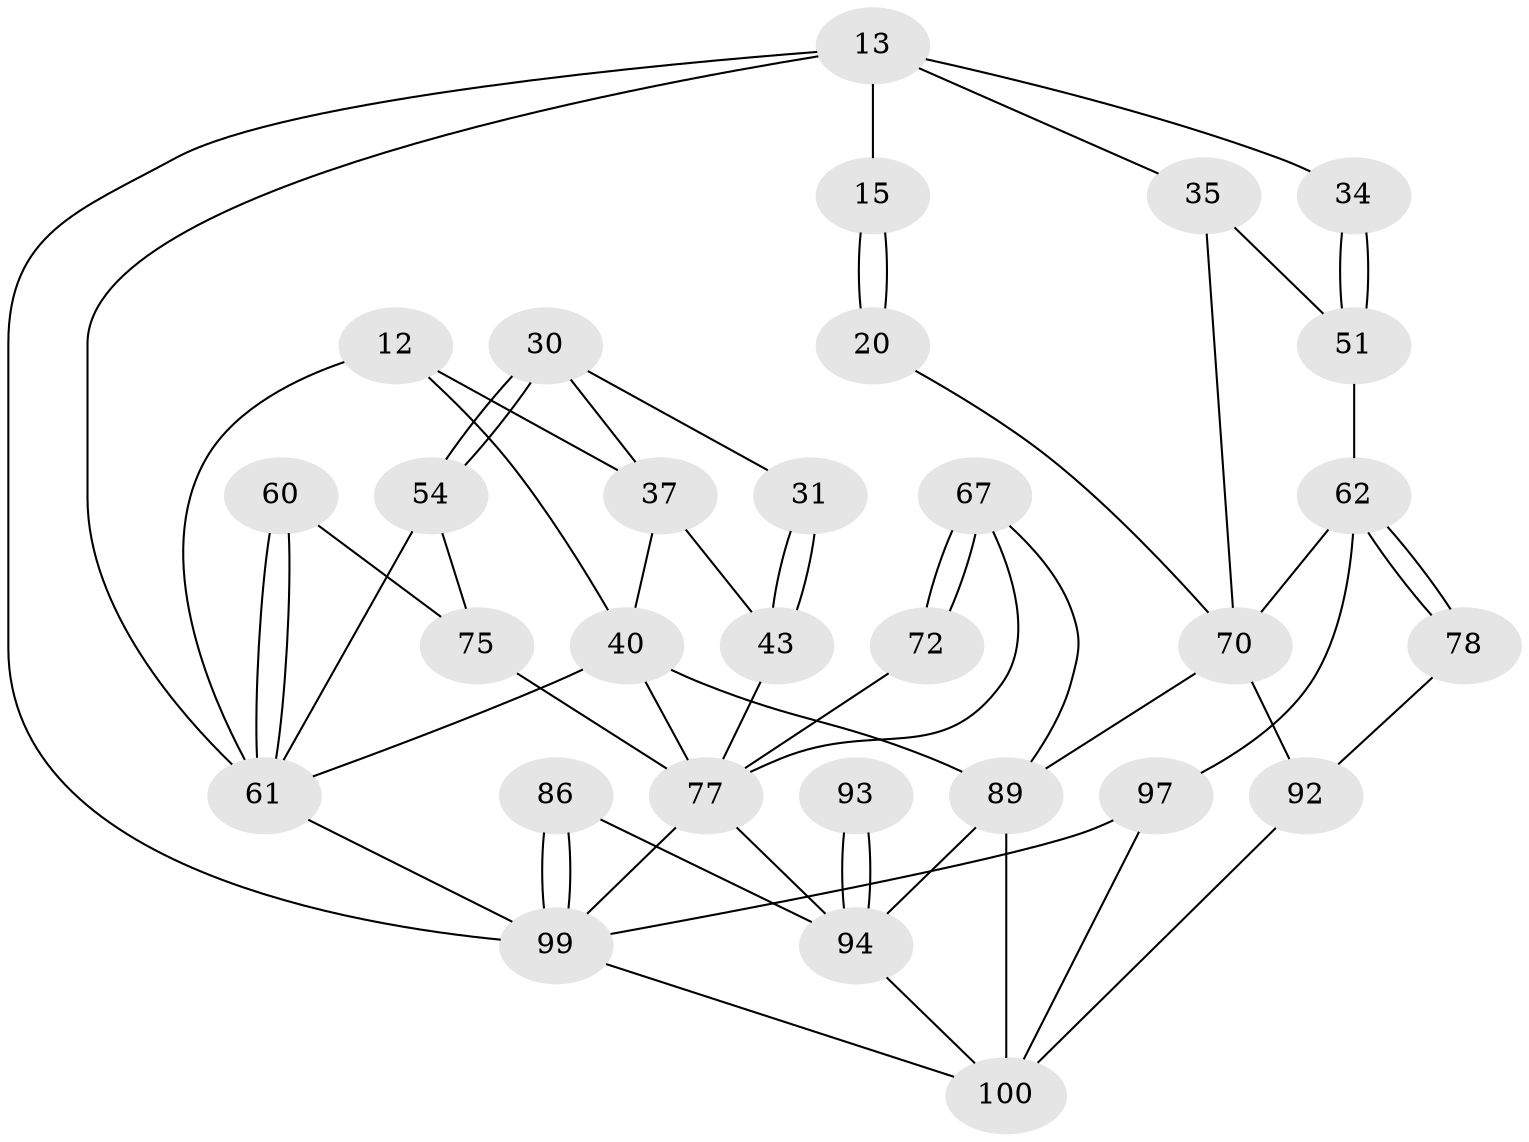// original degree distribution, {3: 0.03, 5: 0.51, 4: 0.23, 6: 0.23}
// Generated by graph-tools (version 1.1) at 2025/05/03/04/25 22:05:20]
// undirected, 30 vertices, 61 edges
graph export_dot {
graph [start="1"]
  node [color=gray90,style=filled];
  12 [pos="+0.6153429309600511+0.002545281011735867",super="+11"];
  13 [pos="+0.2055700699330432+0.09835585535922636",super="+9"];
  15 [pos="+0.3425217852401695+0",super="+14"];
  20 [pos="+0.3721759303667973+0.1670602779724491"];
  30 [pos="+0.9060148126531217+0.3084245315931302",super="+23"];
  31 [pos="+0.8419989169463892+0.3096656831370178"];
  34 [pos="+0+0"];
  35 [pos="+0.15609292202659478+0.2988262573973314",super="+26+27"];
  37 [pos="+0.5961318500873806+0.21804751756169638",super="+29"];
  40 [pos="+0.6025753450518861+0.31215766664126116",super="+38"];
  43 [pos="+0.750685096087964+0.383295161046408",super="+39+32"];
  51 [pos="+0+0.30523304542783924",super="+36+33"];
  54 [pos="+0.9074015462624304+0.3087783623471688",super="+22"];
  60 [pos="+0.9259032033623914+0.4918722004050689"];
  61 [pos="+1+0.5076937275879224",super="+21+8"];
  62 [pos="+0+0.6258905844343697",super="+59"];
  67 [pos="+0.5382014735131246+0.6190017384938983",super="+66+65"];
  70 [pos="+0.31128082552703595+0.6689692751353077",super="+48+47+25+58"];
  72 [pos="+0.5806908368429595+0.5839686721528996"];
  75 [pos="+0.8760840024275299+0.5513960823089996",super="+56+55"];
  77 [pos="+0.7682668515288019+0.6755905019072456",super="+71+76"];
  78 [pos="+0+0.6259973427187401"];
  86 [pos="+0.8932161086413355+0.8534630109552941"];
  89 [pos="+0.40184708053639145+0.9860810771669847",super="+84+69+46"];
  92 [pos="+0.165236640518427+0.8078880578944221",super="+79+74+73"];
  93 [pos="+0.6377103025696738+0.95490327974131"];
  94 [pos="+0.6398911311431615+0.9906323188350376",super="+87+88+83"];
  97 [pos="+0.10450865158087427+0.8419648633127151",super="+63"];
  99 [pos="+1+1",super="+85+81"];
  100 [pos="+0+1",super="+96+98"];
  12 -- 61 [weight=2];
  12 -- 40;
  12 -- 37 [weight=2];
  13 -- 15 [weight=2];
  13 -- 34;
  13 -- 99;
  13 -- 61 [weight=2];
  13 -- 35;
  15 -- 20 [weight=2];
  15 -- 20;
  20 -- 70;
  30 -- 31;
  30 -- 54 [weight=2];
  30 -- 54;
  30 -- 37;
  31 -- 43 [weight=2];
  31 -- 43;
  34 -- 51 [weight=2];
  34 -- 51;
  35 -- 51 [weight=2];
  35 -- 70 [weight=2];
  37 -- 43 [weight=2];
  37 -- 40;
  40 -- 89 [weight=2];
  40 -- 61;
  40 -- 77;
  43 -- 77;
  51 -- 62;
  54 -- 61;
  54 -- 75;
  60 -- 61;
  60 -- 61;
  60 -- 75 [weight=2];
  61 -- 99 [weight=2];
  62 -- 78 [weight=2];
  62 -- 78;
  62 -- 97;
  62 -- 70 [weight=2];
  67 -- 72 [weight=2];
  67 -- 72;
  67 -- 89 [weight=2];
  67 -- 77;
  70 -- 89 [weight=3];
  70 -- 92 [weight=2];
  72 -- 77;
  75 -- 77 [weight=2];
  77 -- 99;
  77 -- 94;
  78 -- 92;
  86 -- 99 [weight=2];
  86 -- 99;
  86 -- 94;
  89 -- 94;
  89 -- 100 [weight=2];
  92 -- 100 [weight=2];
  93 -- 94 [weight=3];
  93 -- 94;
  94 -- 100;
  97 -- 99;
  97 -- 100;
  99 -- 100 [weight=2];
}
